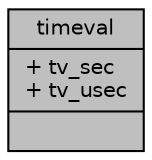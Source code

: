 digraph "timeval"
{
 // LATEX_PDF_SIZE
  edge [fontname="Helvetica",fontsize="10",labelfontname="Helvetica",labelfontsize="10"];
  node [fontname="Helvetica",fontsize="10",shape=record];
  Node1 [label="{timeval\n|+ tv_sec\l+ tv_usec\l|}",height=0.2,width=0.4,color="black", fillcolor="grey75", style="filled", fontcolor="black",tooltip=" "];
}
